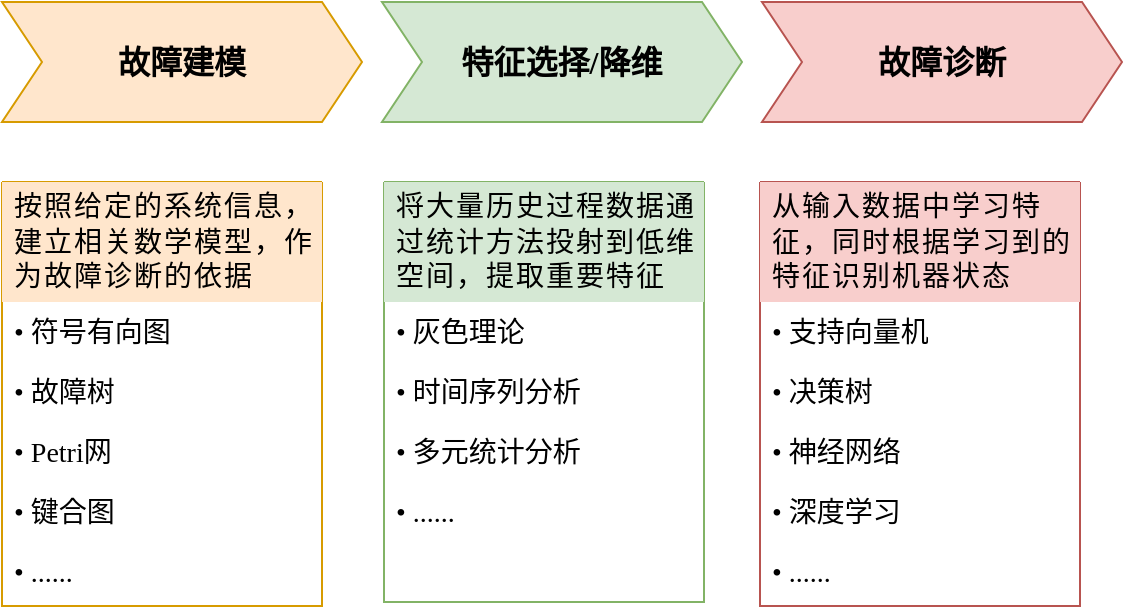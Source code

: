 <mxfile version="20.5.3" type="github">
  <diagram id="f-axBG_b61KFuieNPzLh" name="第 1 页">
    <mxGraphModel dx="981" dy="514" grid="0" gridSize="10" guides="1" tooltips="1" connect="1" arrows="1" fold="1" page="1" pageScale="1" pageWidth="827" pageHeight="1169" math="0" shadow="0">
      <root>
        <mxCell id="0" />
        <mxCell id="1" parent="0" />
        <mxCell id="Oh8rXPz_JuUDXjp5ri5R-5" value="&lt;font face=&quot;宋体&quot; style=&quot;font-size: 16px;&quot;&gt;故障建模&lt;/font&gt;" style="shape=step;perimeter=stepPerimeter;whiteSpace=wrap;html=1;fixedSize=1;fillColor=#ffe6cc;strokeColor=#d79b00;fontSize=16;fontStyle=1" parent="1" vertex="1">
          <mxGeometry x="90" y="240" width="180" height="60" as="geometry" />
        </mxCell>
        <mxCell id="Oh8rXPz_JuUDXjp5ri5R-6" value="&lt;font face=&quot;宋体&quot; style=&quot;font-size: 16px;&quot;&gt;特征选择/降维&lt;/font&gt;" style="shape=step;perimeter=stepPerimeter;whiteSpace=wrap;html=1;fixedSize=1;fillColor=#d5e8d4;strokeColor=#82b366;fontSize=16;fontStyle=1" parent="1" vertex="1">
          <mxGeometry x="280" y="240" width="180" height="60" as="geometry" />
        </mxCell>
        <mxCell id="Oh8rXPz_JuUDXjp5ri5R-7" value="&lt;font face=&quot;宋体&quot; style=&quot;font-size: 16px;&quot;&gt;故障诊断&lt;/font&gt;" style="shape=step;perimeter=stepPerimeter;whiteSpace=wrap;html=1;fixedSize=1;fillColor=#f8cecc;strokeColor=#b85450;fontSize=16;fontStyle=1" parent="1" vertex="1">
          <mxGeometry x="470" y="240" width="180" height="60" as="geometry" />
        </mxCell>
        <mxCell id="Oh8rXPz_JuUDXjp5ri5R-11" value="" style="swimlane;startSize=0;fontSize=18;fillColor=#ffe6cc;strokeColor=#d79b00;" parent="1" vertex="1">
          <mxGeometry x="90" y="330" width="160" height="212" as="geometry" />
        </mxCell>
        <mxCell id="Oh8rXPz_JuUDXjp5ri5R-16" value="&lt;span style=&quot;font-family: 宋体;&quot;&gt;• 故障树&lt;/span&gt;" style="text;strokeColor=none;fillColor=none;align=left;verticalAlign=middle;spacingLeft=4;spacingRight=4;overflow=hidden;points=[[0,0.5],[1,0.5]];portConstraint=eastwest;rotatable=0;whiteSpace=wrap;html=1;fontSize=14;dashed=1;" parent="Oh8rXPz_JuUDXjp5ri5R-11" vertex="1">
          <mxGeometry y="90" width="160" height="30" as="geometry" />
        </mxCell>
        <mxCell id="Oh8rXPz_JuUDXjp5ri5R-66" value="&lt;span style=&quot;letter-spacing: 1px;&quot;&gt;&lt;font face=&quot;宋体&quot;&gt;按照给定的系统信息，建立相关数学模型，作为故障诊断的依据&lt;/font&gt;&lt;/span&gt;" style="text;strokeColor=none;fillColor=#ffe6cc;align=left;verticalAlign=middle;spacingLeft=4;spacingRight=4;overflow=hidden;points=[[0,0.5],[1,0.5]];portConstraint=eastwest;rotatable=0;fontSize=14;dashed=1;whiteSpace=wrap;html=1;" parent="Oh8rXPz_JuUDXjp5ri5R-11" vertex="1">
          <mxGeometry width="160" height="60" as="geometry" />
        </mxCell>
        <mxCell id="80iJt4s4y_4UKkS6HkKz-1" value="&lt;font face=&quot;宋体&quot; style=&quot;font-size: 14px;&quot;&gt;• 符号有向图&lt;/font&gt;" style="text;strokeColor=none;fillColor=none;align=left;verticalAlign=middle;spacingLeft=4;spacingRight=4;overflow=hidden;points=[[0,0.5],[1,0.5]];portConstraint=eastwest;rotatable=0;whiteSpace=wrap;html=1;fontSize=14;dashed=1;" vertex="1" parent="Oh8rXPz_JuUDXjp5ri5R-11">
          <mxGeometry y="60" width="160" height="30" as="geometry" />
        </mxCell>
        <mxCell id="80iJt4s4y_4UKkS6HkKz-2" value="&lt;span style=&quot;font-family: 宋体;&quot;&gt;• Petri网&lt;/span&gt;" style="text;strokeColor=none;fillColor=none;align=left;verticalAlign=middle;spacingLeft=4;spacingRight=4;overflow=hidden;points=[[0,0.5],[1,0.5]];portConstraint=eastwest;rotatable=0;whiteSpace=wrap;html=1;fontSize=14;dashed=1;" vertex="1" parent="Oh8rXPz_JuUDXjp5ri5R-11">
          <mxGeometry y="120" width="160" height="30" as="geometry" />
        </mxCell>
        <mxCell id="80iJt4s4y_4UKkS6HkKz-3" value="&lt;span style=&quot;font-family: 宋体;&quot;&gt;• 键合图&lt;/span&gt;" style="text;strokeColor=none;fillColor=none;align=left;verticalAlign=middle;spacingLeft=4;spacingRight=4;overflow=hidden;points=[[0,0.5],[1,0.5]];portConstraint=eastwest;rotatable=0;whiteSpace=wrap;html=1;fontSize=14;dashed=1;" vertex="1" parent="Oh8rXPz_JuUDXjp5ri5R-11">
          <mxGeometry y="150" width="160" height="30" as="geometry" />
        </mxCell>
        <mxCell id="80iJt4s4y_4UKkS6HkKz-4" value="&lt;font face=&quot;宋体&quot;&gt;•&amp;nbsp;......&lt;/font&gt;" style="text;strokeColor=none;fillColor=none;align=left;verticalAlign=middle;spacingLeft=4;spacingRight=4;overflow=hidden;points=[[0,0.5],[1,0.5]];portConstraint=eastwest;rotatable=0;whiteSpace=wrap;html=1;fontSize=14;dashed=1;" vertex="1" parent="Oh8rXPz_JuUDXjp5ri5R-11">
          <mxGeometry y="180" width="160" height="30" as="geometry" />
        </mxCell>
        <mxCell id="Oh8rXPz_JuUDXjp5ri5R-51" value="" style="swimlane;startSize=0;fontSize=18;fillColor=#d5e8d4;strokeColor=#82b366;" parent="1" vertex="1">
          <mxGeometry x="281" y="330" width="160" height="210" as="geometry" />
        </mxCell>
        <mxCell id="Oh8rXPz_JuUDXjp5ri5R-52" value="&lt;span style=&quot;font-size: 14px; font-family: 宋体; letter-spacing: 0.75pt;&quot;&gt;将大量历史过程数据通过统计方法投射到低维空间，提取重要特征&lt;/span&gt;" style="text;strokeColor=none;fillColor=#d5e8d4;align=left;verticalAlign=middle;spacingLeft=4;spacingRight=4;overflow=hidden;points=[[0,0.5],[1,0.5]];portConstraint=eastwest;rotatable=0;fontSize=14;dashed=1;whiteSpace=wrap;html=1;" parent="Oh8rXPz_JuUDXjp5ri5R-51" vertex="1">
          <mxGeometry width="160" height="60" as="geometry" />
        </mxCell>
        <mxCell id="Oh8rXPz_JuUDXjp5ri5R-53" value="&lt;font face=&quot;宋体&quot; style=&quot;font-size: 14px;&quot;&gt;• 灰色理论&lt;/font&gt;" style="text;strokeColor=none;fillColor=none;align=left;verticalAlign=middle;spacingLeft=4;spacingRight=4;overflow=hidden;points=[[0,0.5],[1,0.5]];portConstraint=eastwest;rotatable=0;whiteSpace=wrap;html=1;fontSize=14;dashed=1;" parent="Oh8rXPz_JuUDXjp5ri5R-51" vertex="1">
          <mxGeometry y="60" width="160" height="30" as="geometry" />
        </mxCell>
        <mxCell id="Oh8rXPz_JuUDXjp5ri5R-54" value="&lt;font face=&quot;宋体&quot;&gt;• 时间序列分析&lt;/font&gt;" style="text;strokeColor=none;fillColor=none;align=left;verticalAlign=middle;spacingLeft=4;spacingRight=4;overflow=hidden;points=[[0,0.5],[1,0.5]];portConstraint=eastwest;rotatable=0;whiteSpace=wrap;html=1;fontSize=14;dashed=1;" parent="Oh8rXPz_JuUDXjp5ri5R-51" vertex="1">
          <mxGeometry y="90" width="160" height="30" as="geometry" />
        </mxCell>
        <mxCell id="Oh8rXPz_JuUDXjp5ri5R-55" value="&lt;font face=&quot;宋体&quot;&gt;• 多元统计分析&lt;/font&gt;" style="text;strokeColor=none;fillColor=none;align=left;verticalAlign=middle;spacingLeft=4;spacingRight=4;overflow=hidden;points=[[0,0.5],[1,0.5]];portConstraint=eastwest;rotatable=0;whiteSpace=wrap;html=1;fontSize=14;dashed=1;" parent="Oh8rXPz_JuUDXjp5ri5R-51" vertex="1">
          <mxGeometry y="120" width="160" height="30" as="geometry" />
        </mxCell>
        <mxCell id="Oh8rXPz_JuUDXjp5ri5R-57" value="&lt;font face=&quot;宋体&quot;&gt;•&amp;nbsp;......&lt;/font&gt;" style="text;strokeColor=none;fillColor=none;align=left;verticalAlign=middle;spacingLeft=4;spacingRight=4;overflow=hidden;points=[[0,0.5],[1,0.5]];portConstraint=eastwest;rotatable=0;whiteSpace=wrap;html=1;fontSize=14;dashed=1;" parent="Oh8rXPz_JuUDXjp5ri5R-51" vertex="1">
          <mxGeometry y="150" width="160" height="30" as="geometry" />
        </mxCell>
        <mxCell id="Oh8rXPz_JuUDXjp5ri5R-58" value="" style="swimlane;startSize=0;fontSize=18;fillColor=#f8cecc;strokeColor=#b85450;" parent="1" vertex="1">
          <mxGeometry x="469" y="330" width="160" height="212" as="geometry" />
        </mxCell>
        <mxCell id="Oh8rXPz_JuUDXjp5ri5R-60" value="&lt;font face=&quot;宋体&quot; style=&quot;font-size: 14px;&quot;&gt;• 支持向量机&lt;/font&gt;" style="text;strokeColor=none;fillColor=none;align=left;verticalAlign=middle;spacingLeft=4;spacingRight=4;overflow=hidden;points=[[0,0.5],[1,0.5]];portConstraint=eastwest;rotatable=0;whiteSpace=wrap;html=1;fontSize=14;dashed=1;" parent="Oh8rXPz_JuUDXjp5ri5R-58" vertex="1">
          <mxGeometry y="60" width="160" height="30" as="geometry" />
        </mxCell>
        <mxCell id="Oh8rXPz_JuUDXjp5ri5R-61" value="&lt;font face=&quot;宋体&quot;&gt;• 决策树&lt;/font&gt;" style="text;strokeColor=none;fillColor=none;align=left;verticalAlign=middle;spacingLeft=4;spacingRight=4;overflow=hidden;points=[[0,0.5],[1,0.5]];portConstraint=eastwest;rotatable=0;whiteSpace=wrap;html=1;fontSize=14;dashed=1;" parent="Oh8rXPz_JuUDXjp5ri5R-58" vertex="1">
          <mxGeometry y="90" width="160" height="30" as="geometry" />
        </mxCell>
        <mxCell id="Oh8rXPz_JuUDXjp5ri5R-62" value="&lt;font face=&quot;宋体&quot;&gt;• 神经网络&lt;/font&gt;" style="text;strokeColor=none;fillColor=none;align=left;verticalAlign=middle;spacingLeft=4;spacingRight=4;overflow=hidden;points=[[0,0.5],[1,0.5]];portConstraint=eastwest;rotatable=0;whiteSpace=wrap;html=1;fontSize=14;dashed=1;" parent="Oh8rXPz_JuUDXjp5ri5R-58" vertex="1">
          <mxGeometry y="120" width="160" height="30" as="geometry" />
        </mxCell>
        <mxCell id="Oh8rXPz_JuUDXjp5ri5R-63" value="&lt;font face=&quot;宋体&quot;&gt;• 深度学习&lt;/font&gt;" style="text;strokeColor=none;fillColor=none;align=left;verticalAlign=middle;spacingLeft=4;spacingRight=4;overflow=hidden;points=[[0,0.5],[1,0.5]];portConstraint=eastwest;rotatable=0;whiteSpace=wrap;html=1;fontSize=14;dashed=1;" parent="Oh8rXPz_JuUDXjp5ri5R-58" vertex="1">
          <mxGeometry y="150" width="160" height="30" as="geometry" />
        </mxCell>
        <mxCell id="Oh8rXPz_JuUDXjp5ri5R-65" value="&lt;font face=&quot;宋体&quot;&gt;•&amp;nbsp;......&lt;/font&gt;" style="text;strokeColor=none;fillColor=none;align=left;verticalAlign=middle;spacingLeft=4;spacingRight=4;overflow=hidden;points=[[0,0.5],[1,0.5]];portConstraint=eastwest;rotatable=0;whiteSpace=wrap;html=1;fontSize=14;dashed=1;" parent="Oh8rXPz_JuUDXjp5ri5R-58" vertex="1">
          <mxGeometry y="180" width="160" height="30" as="geometry" />
        </mxCell>
        <mxCell id="Oh8rXPz_JuUDXjp5ri5R-68" value="&lt;span style=&quot;font-size: 14px; font-family: 宋体; letter-spacing: 0.75pt;&quot;&gt;从输入数据中学习特征，同时根据学习到的特征识别机器状态&lt;/span&gt;" style="text;strokeColor=none;fillColor=#f8cecc;align=left;verticalAlign=middle;spacingLeft=4;spacingRight=4;overflow=hidden;points=[[0,0.5],[1,0.5]];portConstraint=eastwest;rotatable=0;fontSize=14;dashed=1;whiteSpace=wrap;html=1;" parent="Oh8rXPz_JuUDXjp5ri5R-58" vertex="1">
          <mxGeometry width="160" height="60" as="geometry" />
        </mxCell>
      </root>
    </mxGraphModel>
  </diagram>
</mxfile>
